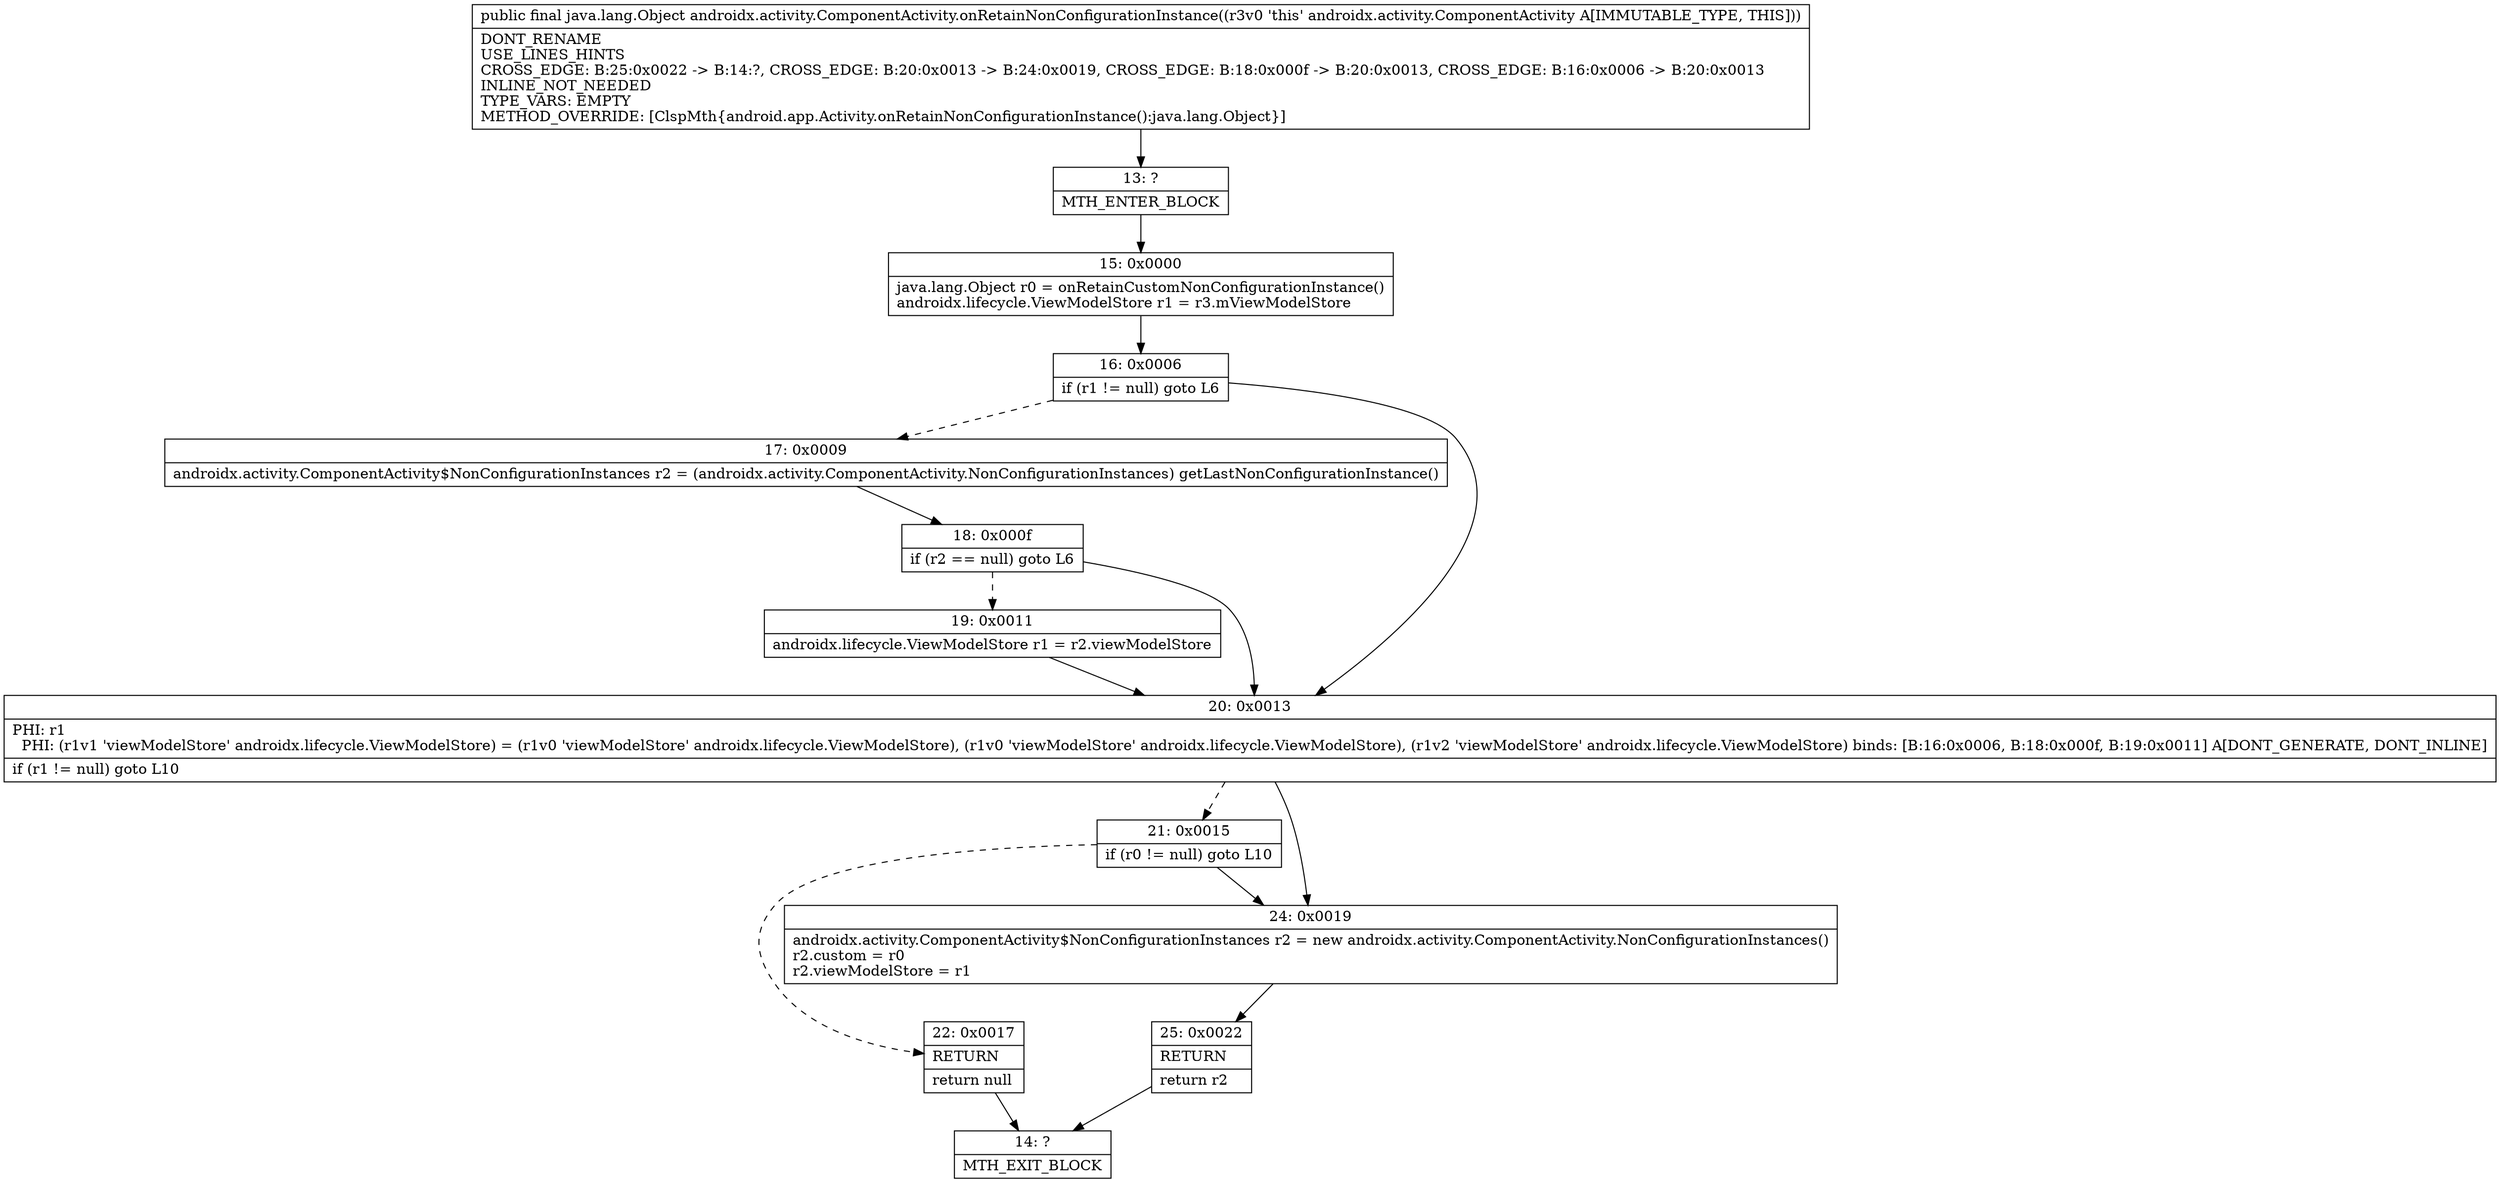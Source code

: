 digraph "CFG forandroidx.activity.ComponentActivity.onRetainNonConfigurationInstance()Ljava\/lang\/Object;" {
Node_13 [shape=record,label="{13\:\ ?|MTH_ENTER_BLOCK\l}"];
Node_15 [shape=record,label="{15\:\ 0x0000|java.lang.Object r0 = onRetainCustomNonConfigurationInstance()\landroidx.lifecycle.ViewModelStore r1 = r3.mViewModelStore\l}"];
Node_16 [shape=record,label="{16\:\ 0x0006|if (r1 != null) goto L6\l}"];
Node_17 [shape=record,label="{17\:\ 0x0009|androidx.activity.ComponentActivity$NonConfigurationInstances r2 = (androidx.activity.ComponentActivity.NonConfigurationInstances) getLastNonConfigurationInstance()\l}"];
Node_18 [shape=record,label="{18\:\ 0x000f|if (r2 == null) goto L6\l}"];
Node_19 [shape=record,label="{19\:\ 0x0011|androidx.lifecycle.ViewModelStore r1 = r2.viewModelStore\l}"];
Node_20 [shape=record,label="{20\:\ 0x0013|PHI: r1 \l  PHI: (r1v1 'viewModelStore' androidx.lifecycle.ViewModelStore) = (r1v0 'viewModelStore' androidx.lifecycle.ViewModelStore), (r1v0 'viewModelStore' androidx.lifecycle.ViewModelStore), (r1v2 'viewModelStore' androidx.lifecycle.ViewModelStore) binds: [B:16:0x0006, B:18:0x000f, B:19:0x0011] A[DONT_GENERATE, DONT_INLINE]\l|if (r1 != null) goto L10\l}"];
Node_21 [shape=record,label="{21\:\ 0x0015|if (r0 != null) goto L10\l}"];
Node_22 [shape=record,label="{22\:\ 0x0017|RETURN\l|return null\l}"];
Node_14 [shape=record,label="{14\:\ ?|MTH_EXIT_BLOCK\l}"];
Node_24 [shape=record,label="{24\:\ 0x0019|androidx.activity.ComponentActivity$NonConfigurationInstances r2 = new androidx.activity.ComponentActivity.NonConfigurationInstances()\lr2.custom = r0\lr2.viewModelStore = r1\l}"];
Node_25 [shape=record,label="{25\:\ 0x0022|RETURN\l|return r2\l}"];
MethodNode[shape=record,label="{public final java.lang.Object androidx.activity.ComponentActivity.onRetainNonConfigurationInstance((r3v0 'this' androidx.activity.ComponentActivity A[IMMUTABLE_TYPE, THIS]))  | DONT_RENAME\lUSE_LINES_HINTS\lCROSS_EDGE: B:25:0x0022 \-\> B:14:?, CROSS_EDGE: B:20:0x0013 \-\> B:24:0x0019, CROSS_EDGE: B:18:0x000f \-\> B:20:0x0013, CROSS_EDGE: B:16:0x0006 \-\> B:20:0x0013\lINLINE_NOT_NEEDED\lTYPE_VARS: EMPTY\lMETHOD_OVERRIDE: [ClspMth\{android.app.Activity.onRetainNonConfigurationInstance():java.lang.Object\}]\l}"];
MethodNode -> Node_13;Node_13 -> Node_15;
Node_15 -> Node_16;
Node_16 -> Node_17[style=dashed];
Node_16 -> Node_20;
Node_17 -> Node_18;
Node_18 -> Node_19[style=dashed];
Node_18 -> Node_20;
Node_19 -> Node_20;
Node_20 -> Node_21[style=dashed];
Node_20 -> Node_24;
Node_21 -> Node_22[style=dashed];
Node_21 -> Node_24;
Node_22 -> Node_14;
Node_24 -> Node_25;
Node_25 -> Node_14;
}


